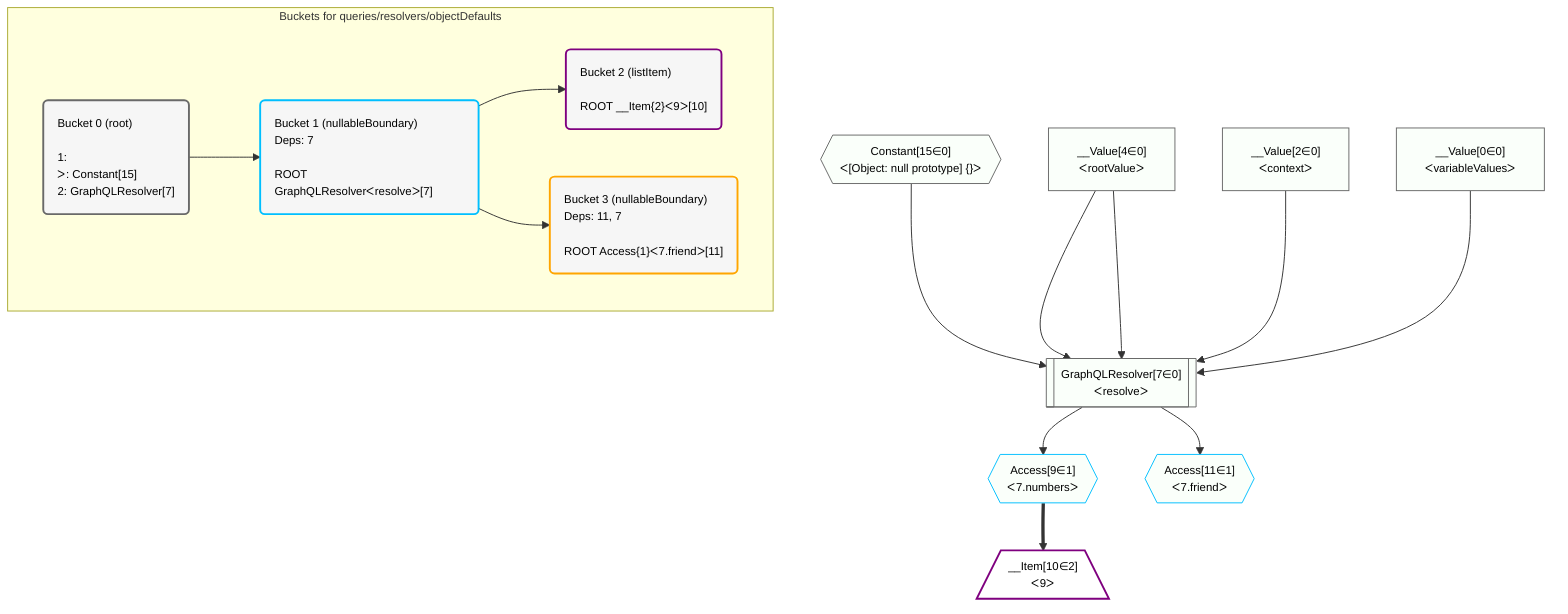 %%{init: {'themeVariables': { 'fontSize': '12px'}}}%%
graph TD
    classDef path fill:#eee,stroke:#000,color:#000
    classDef plan fill:#fff,stroke-width:1px,color:#000
    classDef itemplan fill:#fff,stroke-width:2px,color:#000
    classDef unbatchedplan fill:#dff,stroke-width:1px,color:#000
    classDef sideeffectplan fill:#fcc,stroke-width:2px,color:#000
    classDef bucket fill:#f6f6f6,color:#000,stroke-width:2px,text-align:left


    %% plan dependencies
    GraphQLResolver7[["GraphQLResolver[7∈0]<br />ᐸresolveᐳ"]]:::unbatchedplan
    __Value4["__Value[4∈0]<br />ᐸrootValueᐳ"]:::plan
    Constant15{{"Constant[15∈0]<br />ᐸ[Object: null prototype] {}ᐳ"}}:::plan
    __Value2["__Value[2∈0]<br />ᐸcontextᐳ"]:::plan
    __Value0["__Value[0∈0]<br />ᐸvariableValuesᐳ"]:::plan
    __Value4 & Constant15 & __Value2 & __Value0 & __Value4 --> GraphQLResolver7
    Access9{{"Access[9∈1]<br />ᐸ7.numbersᐳ"}}:::plan
    GraphQLResolver7 --> Access9
    Access11{{"Access[11∈1]<br />ᐸ7.friendᐳ"}}:::plan
    GraphQLResolver7 --> Access11
    __Item10[/"__Item[10∈2]<br />ᐸ9ᐳ"\]:::itemplan
    Access9 ==> __Item10

    %% define steps

    subgraph "Buckets for queries/resolvers/objectDefaults"
    Bucket0("Bucket 0 (root)<br /><br />1: <br />ᐳ: Constant[15]<br />2: GraphQLResolver[7]"):::bucket
    classDef bucket0 stroke:#696969
    class Bucket0,__Value0,__Value2,__Value4,GraphQLResolver7,Constant15 bucket0
    Bucket1("Bucket 1 (nullableBoundary)<br />Deps: 7<br /><br />ROOT GraphQLResolverᐸresolveᐳ[7]"):::bucket
    classDef bucket1 stroke:#00bfff
    class Bucket1,Access9,Access11 bucket1
    Bucket2("Bucket 2 (listItem)<br /><br />ROOT __Item{2}ᐸ9ᐳ[10]"):::bucket
    classDef bucket2 stroke:#7f007f
    class Bucket2,__Item10 bucket2
    Bucket3("Bucket 3 (nullableBoundary)<br />Deps: 11, 7<br /><br />ROOT Access{1}ᐸ7.friendᐳ[11]"):::bucket
    classDef bucket3 stroke:#ffa500
    class Bucket3 bucket3
    Bucket0 --> Bucket1
    Bucket1 --> Bucket2 & Bucket3
    classDef unary fill:#fafffa,borderWidth:8px
    class GraphQLResolver7,__Value0,__Value2,__Value4,Constant15,Access9,Access11 unary
    end